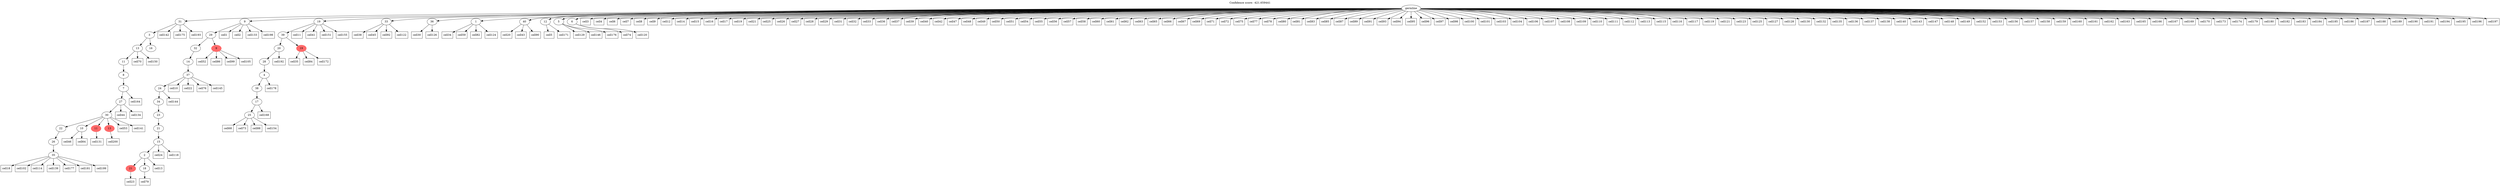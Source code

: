 digraph g {
	"40" -> "41";
	"41" [label="35"];
	"39" -> "40";
	"40" [label="26"];
	"36" -> "37";
	"37" [label="10"];
	"36" -> "38";
	"38" [color=indianred1, style=filled, label="11"];
	"36" -> "39";
	"39" [label="22"];
	"36" -> "42";
	"42" [color=indianred1, style=filled, label="13"];
	"35" -> "36";
	"36" [label="30"];
	"34" -> "35";
	"35" [label="27"];
	"33" -> "34";
	"34" [label="7"];
	"32" -> "33";
	"33" [label="8"];
	"31" -> "32";
	"32" [label="11"];
	"30" -> "31";
	"31" [label="13"];
	"30" -> "43";
	"43" [label="16"];
	"29" -> "30";
	"30" [label="3"];
	"24" -> "25";
	"25" [color=indianred1, style=filled, label="21"];
	"24" -> "26";
	"26" [label="18"];
	"23" -> "24";
	"24" [label="2"];
	"22" -> "23";
	"23" [label="15"];
	"21" -> "22";
	"22" [label="21"];
	"20" -> "21";
	"21" [label="23"];
	"19" -> "20";
	"20" [label="34"];
	"18" -> "19";
	"19" [label="24"];
	"17" -> "18";
	"18" [label="37"];
	"16" -> "17";
	"17" [label="14"];
	"14" -> "15";
	"15" [color=indianred1, style=filled, label="9"];
	"14" -> "16";
	"16" [label="32"];
	"13" -> "14";
	"14" [label="29"];
	"11" -> "12";
	"12" [label="25"];
	"10" -> "11";
	"11" [label="17"];
	"9" -> "10";
	"10" [label="38"];
	"8" -> "9";
	"9" [label="4"];
	"7" -> "8";
	"8" [label="28"];
	"5" -> "6";
	"6" [color=indianred1, style=filled, label="19"];
	"5" -> "7";
	"7" [label="20"];
	"4" -> "5";
	"5" [label="39"];
	"0" -> "1";
	"1" [label="33"];
	"0" -> "2";
	"2" [label="36"];
	"0" -> "3";
	"3" [label="1"];
	"0" -> "4";
	"4" [label="19"];
	"0" -> "13";
	"13" [label="9"];
	"0" -> "27";
	"27" [label="40"];
	"0" -> "28";
	"28" [label="12"];
	"0" -> "29";
	"29" [label="31"];
	"0" -> "44";
	"44" [label="5"];
	"0" -> "45";
	"45" [label="6"];
	"0" [label="germline"];
	"13" -> "cell1";
	"cell1" [shape=box];
	"13" -> "cell2";
	"cell2" [shape=box];
	"0" -> "cell3";
	"cell3" [shape=box];
	"0" -> "cell4";
	"cell4" [shape=box];
	"28" -> "cell5";
	"cell5" [shape=box];
	"0" -> "cell6";
	"cell6" [shape=box];
	"0" -> "cell7";
	"cell7" [shape=box];
	"0" -> "cell8";
	"cell8" [shape=box];
	"0" -> "cell9";
	"cell9" [shape=box];
	"18" -> "cell10";
	"cell10" [shape=box];
	"4" -> "cell11";
	"cell11" [shape=box];
	"0" -> "cell12";
	"cell12" [shape=box];
	"24" -> "cell13";
	"cell13" [shape=box];
	"0" -> "cell14";
	"cell14" [shape=box];
	"0" -> "cell15";
	"cell15" [shape=box];
	"0" -> "cell16";
	"cell16" [shape=box];
	"0" -> "cell17";
	"cell17" [shape=box];
	"41" -> "cell18";
	"cell18" [shape=box];
	"0" -> "cell19";
	"cell19" [shape=box];
	"27" -> "cell20";
	"cell20" [shape=box];
	"0" -> "cell21";
	"cell21" [shape=box];
	"18" -> "cell22";
	"cell22" [shape=box];
	"25" -> "cell23";
	"cell23" [shape=box];
	"23" -> "cell24";
	"cell24" [shape=box];
	"0" -> "cell25";
	"cell25" [shape=box];
	"0" -> "cell26";
	"cell26" [shape=box];
	"0" -> "cell27";
	"cell27" [shape=box];
	"0" -> "cell28";
	"cell28" [shape=box];
	"0" -> "cell29";
	"cell29" [shape=box];
	"2" -> "cell30";
	"cell30" [shape=box];
	"0" -> "cell31";
	"cell31" [shape=box];
	"0" -> "cell32";
	"cell32" [shape=box];
	"0" -> "cell33";
	"cell33" [shape=box];
	"3" -> "cell34";
	"cell34" [shape=box];
	"6" -> "cell35";
	"cell35" [shape=box];
	"0" -> "cell36";
	"cell36" [shape=box];
	"0" -> "cell37";
	"cell37" [shape=box];
	"1" -> "cell38";
	"cell38" [shape=box];
	"0" -> "cell39";
	"cell39" [shape=box];
	"0" -> "cell40";
	"cell40" [shape=box];
	"4" -> "cell41";
	"cell41" [shape=box];
	"0" -> "cell42";
	"cell42" [shape=box];
	"27" -> "cell43";
	"cell43" [shape=box];
	"35" -> "cell44";
	"cell44" [shape=box];
	"1" -> "cell45";
	"cell45" [shape=box];
	"37" -> "cell46";
	"cell46" [shape=box];
	"0" -> "cell47";
	"cell47" [shape=box];
	"0" -> "cell48";
	"cell48" [shape=box];
	"0" -> "cell49";
	"cell49" [shape=box];
	"0" -> "cell50";
	"cell50" [shape=box];
	"0" -> "cell51";
	"cell51" [shape=box];
	"15" -> "cell52";
	"cell52" [shape=box];
	"36" -> "cell53";
	"cell53" [shape=box];
	"0" -> "cell54";
	"cell54" [shape=box];
	"0" -> "cell55";
	"cell55" [shape=box];
	"0" -> "cell56";
	"cell56" [shape=box];
	"0" -> "cell57";
	"cell57" [shape=box];
	"0" -> "cell58";
	"cell58" [shape=box];
	"3" -> "cell59";
	"cell59" [shape=box];
	"0" -> "cell60";
	"cell60" [shape=box];
	"0" -> "cell61";
	"cell61" [shape=box];
	"0" -> "cell62";
	"cell62" [shape=box];
	"0" -> "cell63";
	"cell63" [shape=box];
	"37" -> "cell64";
	"cell64" [shape=box];
	"0" -> "cell65";
	"cell65" [shape=box];
	"0" -> "cell66";
	"cell66" [shape=box];
	"0" -> "cell67";
	"cell67" [shape=box];
	"12" -> "cell68";
	"cell68" [shape=box];
	"0" -> "cell69";
	"cell69" [shape=box];
	"31" -> "cell70";
	"cell70" [shape=box];
	"0" -> "cell71";
	"cell71" [shape=box];
	"0" -> "cell72";
	"cell72" [shape=box];
	"12" -> "cell73";
	"cell73" [shape=box];
	"45" -> "cell74";
	"cell74" [shape=box];
	"0" -> "cell75";
	"cell75" [shape=box];
	"18" -> "cell76";
	"cell76" [shape=box];
	"0" -> "cell77";
	"cell77" [shape=box];
	"0" -> "cell78";
	"cell78" [shape=box];
	"26" -> "cell79";
	"cell79" [shape=box];
	"0" -> "cell80";
	"cell80" [shape=box];
	"0" -> "cell81";
	"cell81" [shape=box];
	"3" -> "cell82";
	"cell82" [shape=box];
	"0" -> "cell83";
	"cell83" [shape=box];
	"6" -> "cell84";
	"cell84" [shape=box];
	"0" -> "cell85";
	"cell85" [shape=box];
	"15" -> "cell86";
	"cell86" [shape=box];
	"0" -> "cell87";
	"cell87" [shape=box];
	"12" -> "cell88";
	"cell88" [shape=box];
	"0" -> "cell89";
	"cell89" [shape=box];
	"27" -> "cell90";
	"cell90" [shape=box];
	"0" -> "cell91";
	"cell91" [shape=box];
	"1" -> "cell92";
	"cell92" [shape=box];
	"0" -> "cell93";
	"cell93" [shape=box];
	"0" -> "cell94";
	"cell94" [shape=box];
	"0" -> "cell95";
	"cell95" [shape=box];
	"0" -> "cell96";
	"cell96" [shape=box];
	"0" -> "cell97";
	"cell97" [shape=box];
	"0" -> "cell98";
	"cell98" [shape=box];
	"15" -> "cell99";
	"cell99" [shape=box];
	"0" -> "cell100";
	"cell100" [shape=box];
	"0" -> "cell101";
	"cell101" [shape=box];
	"41" -> "cell102";
	"cell102" [shape=box];
	"0" -> "cell103";
	"cell103" [shape=box];
	"0" -> "cell104";
	"cell104" [shape=box];
	"15" -> "cell105";
	"cell105" [shape=box];
	"0" -> "cell106";
	"cell106" [shape=box];
	"0" -> "cell107";
	"cell107" [shape=box];
	"0" -> "cell108";
	"cell108" [shape=box];
	"0" -> "cell109";
	"cell109" [shape=box];
	"0" -> "cell110";
	"cell110" [shape=box];
	"0" -> "cell111";
	"cell111" [shape=box];
	"0" -> "cell112";
	"cell112" [shape=box];
	"0" -> "cell113";
	"cell113" [shape=box];
	"41" -> "cell114";
	"cell114" [shape=box];
	"0" -> "cell115";
	"cell115" [shape=box];
	"0" -> "cell116";
	"cell116" [shape=box];
	"0" -> "cell117";
	"cell117" [shape=box];
	"23" -> "cell118";
	"cell118" [shape=box];
	"0" -> "cell119";
	"cell119" [shape=box];
	"45" -> "cell120";
	"cell120" [shape=box];
	"0" -> "cell121";
	"cell121" [shape=box];
	"1" -> "cell122";
	"cell122" [shape=box];
	"0" -> "cell123";
	"cell123" [shape=box];
	"3" -> "cell124";
	"cell124" [shape=box];
	"0" -> "cell125";
	"cell125" [shape=box];
	"2" -> "cell126";
	"cell126" [shape=box];
	"0" -> "cell127";
	"cell127" [shape=box];
	"0" -> "cell128";
	"cell128" [shape=box];
	"44" -> "cell129";
	"cell129" [shape=box];
	"0" -> "cell130";
	"cell130" [shape=box];
	"38" -> "cell131";
	"cell131" [shape=box];
	"0" -> "cell132";
	"cell132" [shape=box];
	"13" -> "cell133";
	"cell133" [shape=box];
	"35" -> "cell134";
	"cell134" [shape=box];
	"0" -> "cell135";
	"cell135" [shape=box];
	"0" -> "cell136";
	"cell136" [shape=box];
	"0" -> "cell137";
	"cell137" [shape=box];
	"0" -> "cell138";
	"cell138" [shape=box];
	"41" -> "cell139";
	"cell139" [shape=box];
	"0" -> "cell140";
	"cell140" [shape=box];
	"36" -> "cell141";
	"cell141" [shape=box];
	"29" -> "cell142";
	"cell142" [shape=box];
	"0" -> "cell143";
	"cell143" [shape=box];
	"19" -> "cell144";
	"cell144" [shape=box];
	"18" -> "cell145";
	"cell145" [shape=box];
	"44" -> "cell146";
	"cell146" [shape=box];
	"0" -> "cell147";
	"cell147" [shape=box];
	"0" -> "cell148";
	"cell148" [shape=box];
	"0" -> "cell149";
	"cell149" [shape=box];
	"31" -> "cell150";
	"cell150" [shape=box];
	"4" -> "cell151";
	"cell151" [shape=box];
	"0" -> "cell152";
	"cell152" [shape=box];
	"0" -> "cell153";
	"cell153" [shape=box];
	"12" -> "cell154";
	"cell154" [shape=box];
	"4" -> "cell155";
	"cell155" [shape=box];
	"0" -> "cell156";
	"cell156" [shape=box];
	"0" -> "cell157";
	"cell157" [shape=box];
	"0" -> "cell158";
	"cell158" [shape=box];
	"0" -> "cell159";
	"cell159" [shape=box];
	"0" -> "cell160";
	"cell160" [shape=box];
	"0" -> "cell161";
	"cell161" [shape=box];
	"0" -> "cell162";
	"cell162" [shape=box];
	"0" -> "cell163";
	"cell163" [shape=box];
	"34" -> "cell164";
	"cell164" [shape=box];
	"0" -> "cell165";
	"cell165" [shape=box];
	"0" -> "cell166";
	"cell166" [shape=box];
	"0" -> "cell167";
	"cell167" [shape=box];
	"11" -> "cell168";
	"cell168" [shape=box];
	"0" -> "cell169";
	"cell169" [shape=box];
	"0" -> "cell170";
	"cell170" [shape=box];
	"28" -> "cell171";
	"cell171" [shape=box];
	"6" -> "cell172";
	"cell172" [shape=box];
	"0" -> "cell173";
	"cell173" [shape=box];
	"0" -> "cell174";
	"cell174" [shape=box];
	"29" -> "cell175";
	"cell175" [shape=box];
	"44" -> "cell176";
	"cell176" [shape=box];
	"41" -> "cell177";
	"cell177" [shape=box];
	"9" -> "cell178";
	"cell178" [shape=box];
	"0" -> "cell179";
	"cell179" [shape=box];
	"0" -> "cell180";
	"cell180" [shape=box];
	"41" -> "cell181";
	"cell181" [shape=box];
	"0" -> "cell182";
	"cell182" [shape=box];
	"0" -> "cell183";
	"cell183" [shape=box];
	"0" -> "cell184";
	"cell184" [shape=box];
	"0" -> "cell185";
	"cell185" [shape=box];
	"0" -> "cell186";
	"cell186" [shape=box];
	"0" -> "cell187";
	"cell187" [shape=box];
	"0" -> "cell188";
	"cell188" [shape=box];
	"0" -> "cell189";
	"cell189" [shape=box];
	"0" -> "cell190";
	"cell190" [shape=box];
	"0" -> "cell191";
	"cell191" [shape=box];
	"7" -> "cell192";
	"cell192" [shape=box];
	"29" -> "cell193";
	"cell193" [shape=box];
	"0" -> "cell194";
	"cell194" [shape=box];
	"0" -> "cell195";
	"cell195" [shape=box];
	"0" -> "cell196";
	"cell196" [shape=box];
	"0" -> "cell197";
	"cell197" [shape=box];
	"13" -> "cell198";
	"cell198" [shape=box];
	"41" -> "cell199";
	"cell199" [shape=box];
	"42" -> "cell200";
	"cell200" [shape=box];
	labelloc="t";
	label="Confidence score: -421.659441";
}
